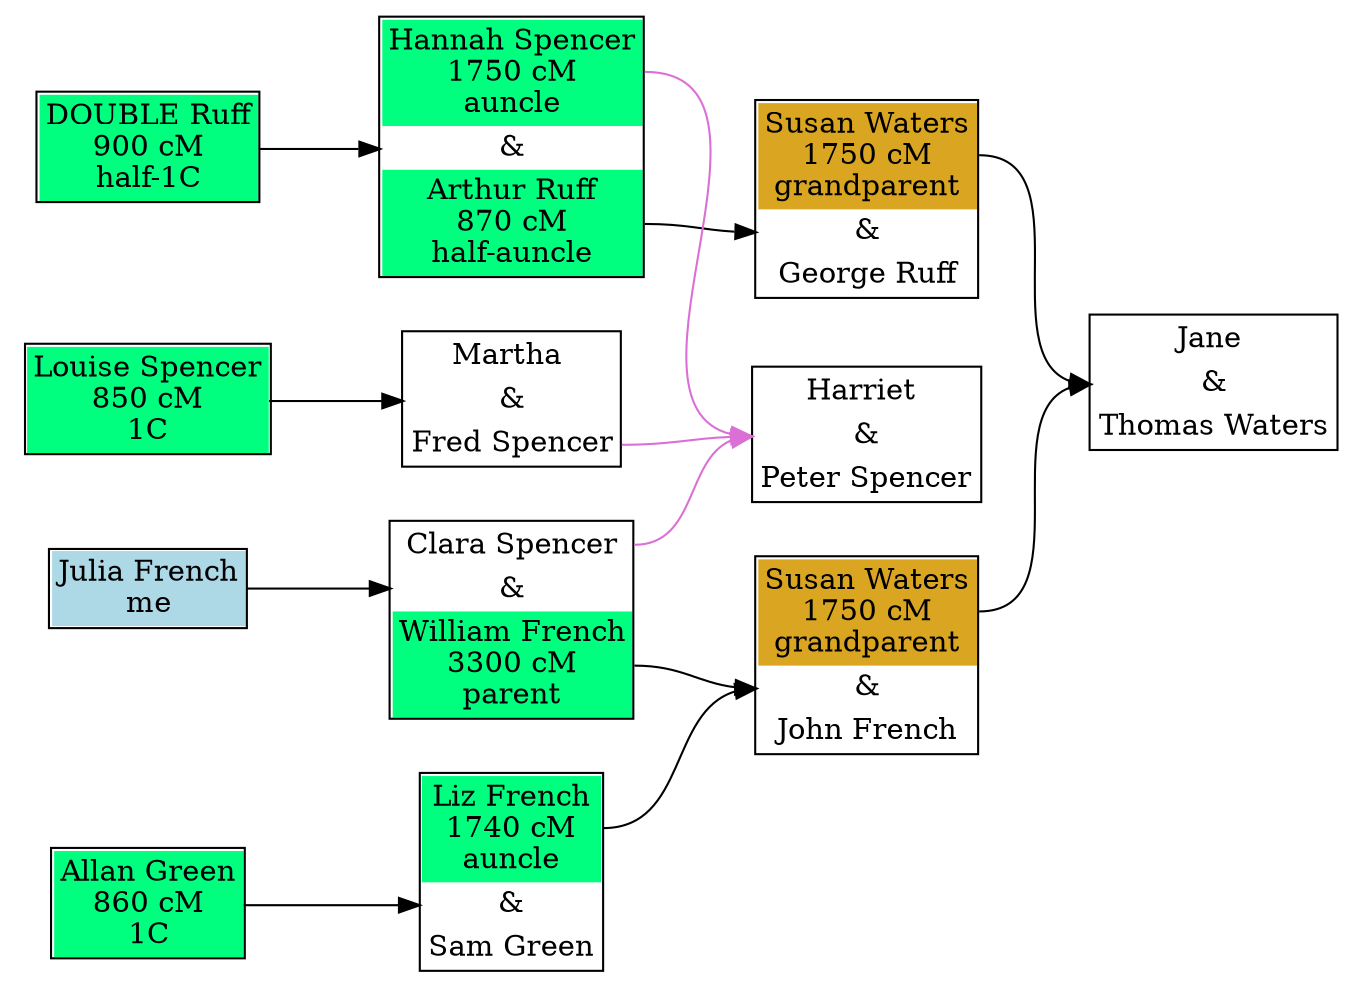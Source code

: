 digraph family {
node [shape=plaintext];
rankdir=LR;
f2 [label=<
<table cellpadding="3" border="1" cellspacing="0" cellborder="0">
<tr><td port="w" bgcolor="goldenrod">Susan Waters<br/>1750 cM<br/>grandparent</td></tr>
<tr><td port="u">&amp;</td></tr>
<tr><td port="h">John French</td></tr>
</table>>];
f3 [label=<
<table cellpadding="3" border="1" cellspacing="0" cellborder="0">
<tr><td port="w">Clara Spencer</td></tr>
<tr><td port="u">&amp;</td></tr>
<tr><td port="h" bgcolor="springgreen">William French<br/>3300 cM<br/>parent</td></tr>
</table>>];
f4 [label=<
<table cellpadding="3" border="1" cellspacing="0" cellborder="0">
<tr><td port="w" bgcolor="springgreen">Liz French<br/>1740 cM<br/>auncle</td></tr>
<tr><td port="u">&amp;</td></tr>
<tr><td port="h">Sam Green</td></tr>
</table>>];
f5 [label=<
<table cellpadding="3" border="1" cellspacing="0" cellborder="0">
<tr><td port="w" bgcolor="goldenrod">Susan Waters<br/>1750 cM<br/>grandparent</td></tr>
<tr><td port="u">&amp;</td></tr>
<tr><td port="h">George Ruff</td></tr>
</table>>];
f1 [label=<
<table cellpadding="3" border="1" cellspacing="0" cellborder="0">
<tr><td port="w">Jane </td></tr>
<tr><td port="u">&amp;</td></tr>
<tr><td port="h">Thomas Waters</td></tr>
</table>>];
f6 [label=<
<table cellpadding="3" border="1" cellspacing="0" cellborder="0">
<tr><td port="w">Harriet </td></tr>
<tr><td port="u">&amp;</td></tr>
<tr><td port="h">Peter Spencer</td></tr>
</table>>];
f7 [label=<
<table cellpadding="3" border="1" cellspacing="0" cellborder="0">
<tr><td port="w">Martha </td></tr>
<tr><td port="u">&amp;</td></tr>
<tr><td port="h">Fred Spencer</td></tr>
</table>>];
f8 [label=<
<table cellpadding="3" border="1" cellspacing="0" cellborder="0">
<tr><td port="w" bgcolor="springgreen">Hannah Spencer<br/>1750 cM<br/>auncle</td></tr>
<tr><td port="u">&amp;</td></tr>
<tr><td port="h" bgcolor="springgreen">Arthur Ruff<br/>870 cM<br/>half-auncle</td></tr>
</table>>];
i10 [label=<
<table cellpadding="3" border="1" cellspacing="0" cellborder="0">
<tr><td port="i" bgcolor="springgreen">Allan Green<br/>860 cM<br/>1C</td></tr>
</table>>];
i7 [label=<
<table cellpadding="3" border="1" cellspacing="0" cellborder="0">
<tr><td port="i" bgcolor="lightblue">Julia French<br/>me</td></tr>
</table>>];
i19 [label=<
<table cellpadding="3" border="1" cellspacing="0" cellborder="0">
<tr><td port="i" bgcolor="springgreen">DOUBLE Ruff<br/>900 cM<br/>half-1C</td></tr>
</table>>];
i18 [label=<
<table cellpadding="3" border="1" cellspacing="0" cellborder="0">
<tr><td port="i" bgcolor="springgreen">Louise Spencer<br/>850 cM<br/>1C</td></tr>
</table>>];
f7:h -> f6:u [color=orchid];
f4:w -> f2:u;
i19:i -> f8:u;
i18:i -> f7:u;
f3:w -> f6:u [color=orchid];
f8:h -> f5:u;
i10:i -> f4:u;
i7:i -> f3:u;
f3:h -> f2:u;
f8:w -> f6:u [color=orchid];
f5:w -> f1:u;
f2:w -> f1:u;
}
